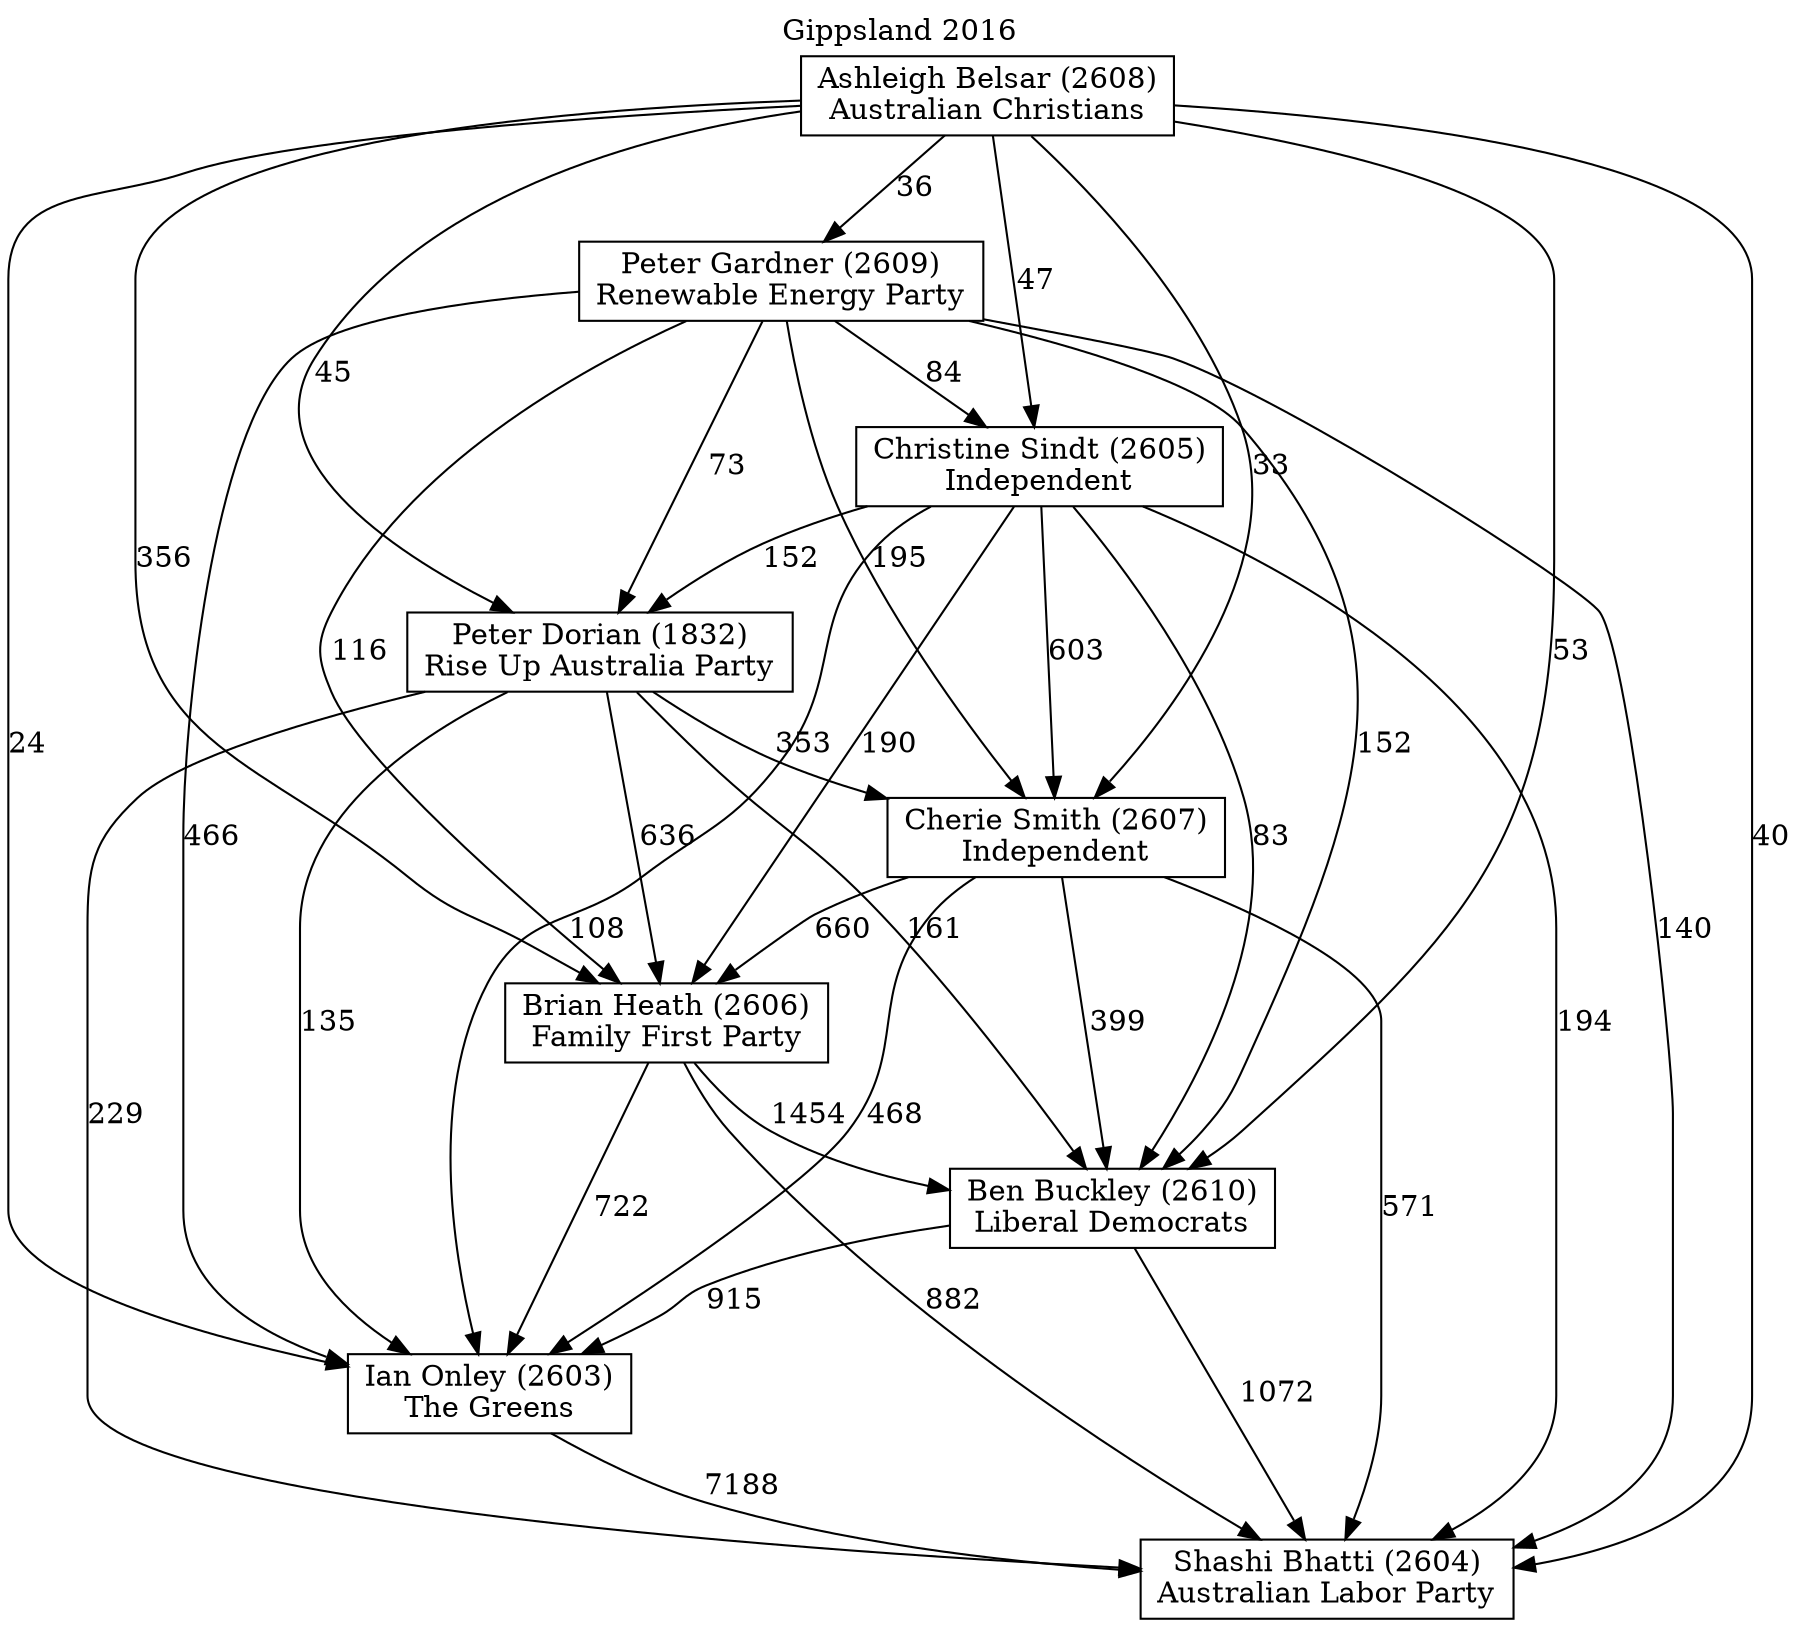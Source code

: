 // House preference flow
digraph "Shashi Bhatti (2604)_Gippsland_2016" {
	graph [label="Gippsland 2016" labelloc=t mclimit=10]
	node [shape=box]
	"Cherie Smith (2607)" [label="Cherie Smith (2607)
Independent"]
	"Ian Onley (2603)" [label="Ian Onley (2603)
The Greens"]
	"Christine Sindt (2605)" [label="Christine Sindt (2605)
Independent"]
	"Brian Heath (2606)" [label="Brian Heath (2606)
Family First Party"]
	"Ashleigh Belsar (2608)" [label="Ashleigh Belsar (2608)
Australian Christians"]
	"Peter Gardner (2609)" [label="Peter Gardner (2609)
Renewable Energy Party"]
	"Ben Buckley (2610)" [label="Ben Buckley (2610)
Liberal Democrats"]
	"Peter Dorian (1832)" [label="Peter Dorian (1832)
Rise Up Australia Party"]
	"Shashi Bhatti (2604)" [label="Shashi Bhatti (2604)
Australian Labor Party"]
	"Ashleigh Belsar (2608)" -> "Peter Gardner (2609)" [label=36]
	"Christine Sindt (2605)" -> "Cherie Smith (2607)" [label=603]
	"Ian Onley (2603)" -> "Shashi Bhatti (2604)" [label=7188]
	"Peter Gardner (2609)" -> "Peter Dorian (1832)" [label=73]
	"Cherie Smith (2607)" -> "Shashi Bhatti (2604)" [label=571]
	"Ashleigh Belsar (2608)" -> "Shashi Bhatti (2604)" [label=40]
	"Ben Buckley (2610)" -> "Shashi Bhatti (2604)" [label=1072]
	"Peter Dorian (1832)" -> "Ian Onley (2603)" [label=135]
	"Ashleigh Belsar (2608)" -> "Ben Buckley (2610)" [label=53]
	"Brian Heath (2606)" -> "Shashi Bhatti (2604)" [label=882]
	"Peter Gardner (2609)" -> "Cherie Smith (2607)" [label=195]
	"Cherie Smith (2607)" -> "Ian Onley (2603)" [label=468]
	"Christine Sindt (2605)" -> "Shashi Bhatti (2604)" [label=194]
	"Ben Buckley (2610)" -> "Ian Onley (2603)" [label=915]
	"Ashleigh Belsar (2608)" -> "Cherie Smith (2607)" [label=33]
	"Ashleigh Belsar (2608)" -> "Brian Heath (2606)" [label=356]
	"Peter Gardner (2609)" -> "Ben Buckley (2610)" [label=152]
	"Brian Heath (2606)" -> "Ian Onley (2603)" [label=722]
	"Peter Gardner (2609)" -> "Brian Heath (2606)" [label=116]
	"Christine Sindt (2605)" -> "Ian Onley (2603)" [label=108]
	"Cherie Smith (2607)" -> "Brian Heath (2606)" [label=660]
	"Peter Gardner (2609)" -> "Shashi Bhatti (2604)" [label=140]
	"Ashleigh Belsar (2608)" -> "Christine Sindt (2605)" [label=47]
	"Ashleigh Belsar (2608)" -> "Peter Dorian (1832)" [label=45]
	"Cherie Smith (2607)" -> "Ben Buckley (2610)" [label=399]
	"Christine Sindt (2605)" -> "Ben Buckley (2610)" [label=83]
	"Ashleigh Belsar (2608)" -> "Ian Onley (2603)" [label=24]
	"Peter Gardner (2609)" -> "Christine Sindt (2605)" [label=84]
	"Peter Dorian (1832)" -> "Brian Heath (2606)" [label=636]
	"Christine Sindt (2605)" -> "Peter Dorian (1832)" [label=152]
	"Peter Dorian (1832)" -> "Ben Buckley (2610)" [label=161]
	"Peter Dorian (1832)" -> "Cherie Smith (2607)" [label=353]
	"Peter Dorian (1832)" -> "Shashi Bhatti (2604)" [label=229]
	"Christine Sindt (2605)" -> "Brian Heath (2606)" [label=190]
	"Brian Heath (2606)" -> "Ben Buckley (2610)" [label=1454]
	"Peter Gardner (2609)" -> "Ian Onley (2603)" [label=466]
}
